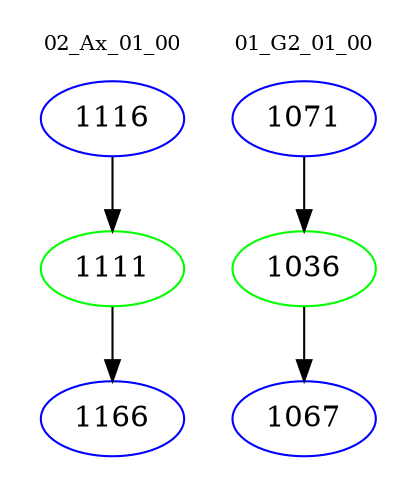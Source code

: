 digraph{
subgraph cluster_0 {
color = white
label = "02_Ax_01_00";
fontsize=10;
T0_1116 [label="1116", color="blue"]
T0_1116 -> T0_1111 [color="black"]
T0_1111 [label="1111", color="green"]
T0_1111 -> T0_1166 [color="black"]
T0_1166 [label="1166", color="blue"]
}
subgraph cluster_1 {
color = white
label = "01_G2_01_00";
fontsize=10;
T1_1071 [label="1071", color="blue"]
T1_1071 -> T1_1036 [color="black"]
T1_1036 [label="1036", color="green"]
T1_1036 -> T1_1067 [color="black"]
T1_1067 [label="1067", color="blue"]
}
}
